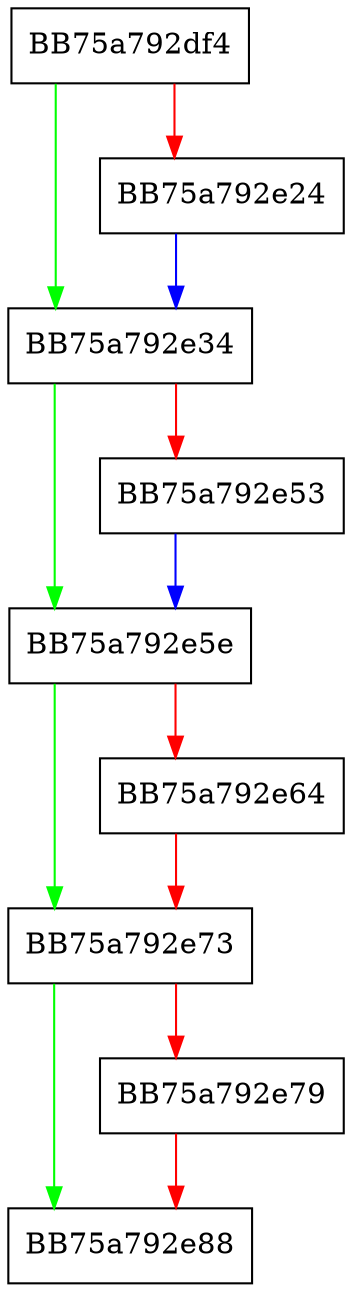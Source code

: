 digraph mbstowcs_s {
  node [shape="box"];
  graph [splines=ortho];
  BB75a792df4 -> BB75a792e34 [color="green"];
  BB75a792df4 -> BB75a792e24 [color="red"];
  BB75a792e24 -> BB75a792e34 [color="blue"];
  BB75a792e34 -> BB75a792e5e [color="green"];
  BB75a792e34 -> BB75a792e53 [color="red"];
  BB75a792e53 -> BB75a792e5e [color="blue"];
  BB75a792e5e -> BB75a792e73 [color="green"];
  BB75a792e5e -> BB75a792e64 [color="red"];
  BB75a792e64 -> BB75a792e73 [color="red"];
  BB75a792e73 -> BB75a792e88 [color="green"];
  BB75a792e73 -> BB75a792e79 [color="red"];
  BB75a792e79 -> BB75a792e88 [color="red"];
}